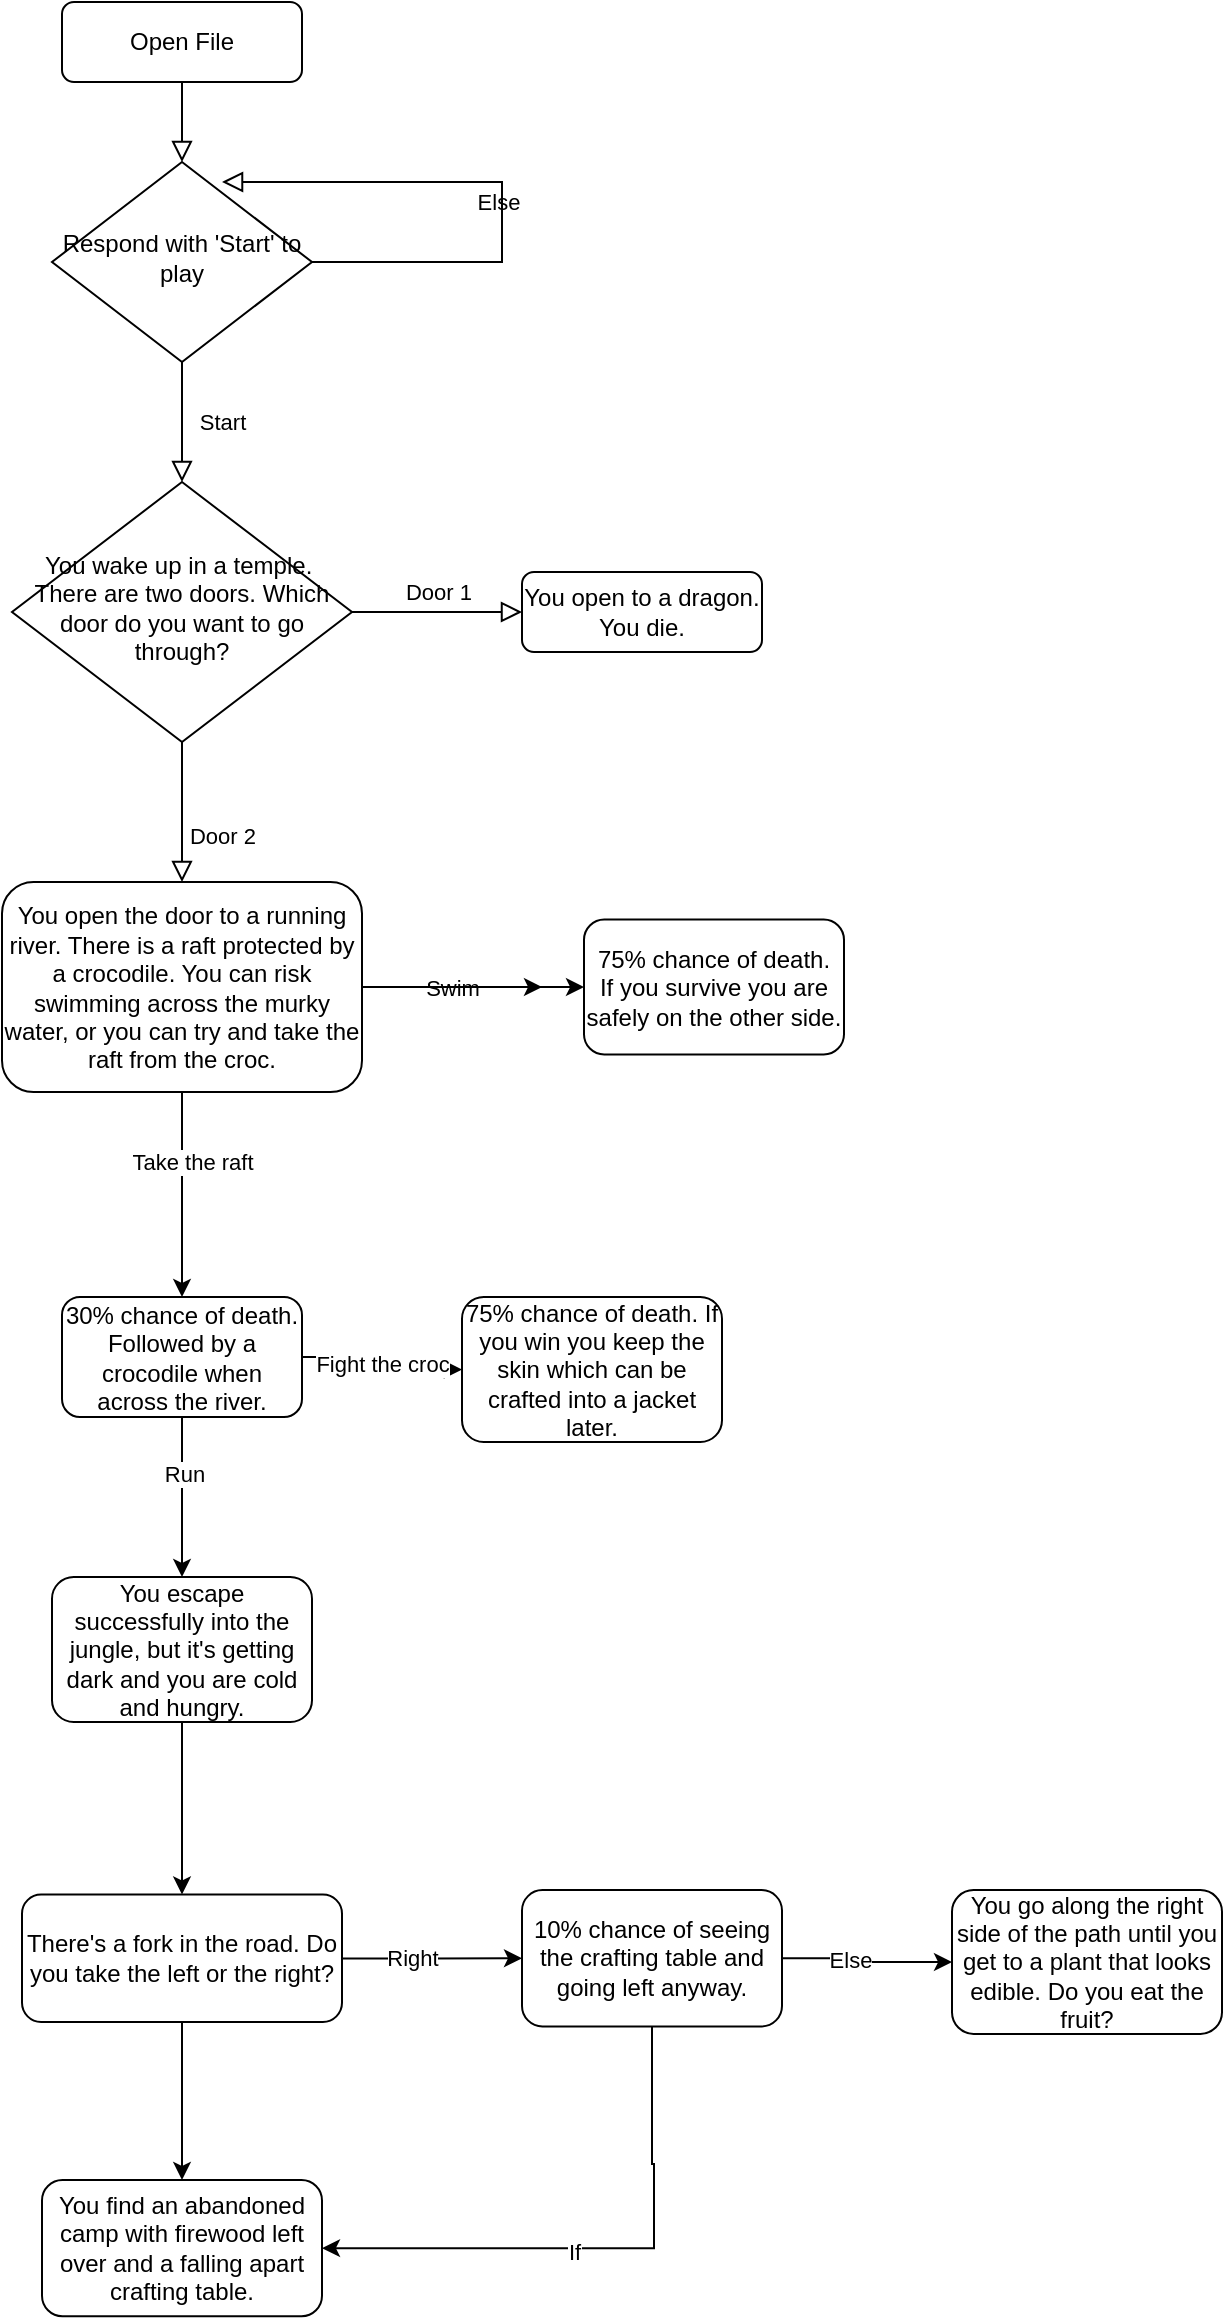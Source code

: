 <mxfile version="21.6.9" type="github">
  <diagram id="C5RBs43oDa-KdzZeNtuy" name="Page-1">
    <mxGraphModel dx="1434" dy="796" grid="1" gridSize="10" guides="1" tooltips="1" connect="1" arrows="1" fold="1" page="1" pageScale="1" pageWidth="827" pageHeight="1169" math="0" shadow="0">
      <root>
        <mxCell id="WIyWlLk6GJQsqaUBKTNV-0" />
        <mxCell id="WIyWlLk6GJQsqaUBKTNV-1" parent="WIyWlLk6GJQsqaUBKTNV-0" />
        <mxCell id="WIyWlLk6GJQsqaUBKTNV-2" value="" style="rounded=0;html=1;jettySize=auto;orthogonalLoop=1;fontSize=11;endArrow=block;endFill=0;endSize=8;strokeWidth=1;shadow=0;labelBackgroundColor=none;edgeStyle=orthogonalEdgeStyle;" parent="WIyWlLk6GJQsqaUBKTNV-1" source="WIyWlLk6GJQsqaUBKTNV-3" target="WIyWlLk6GJQsqaUBKTNV-6" edge="1">
          <mxGeometry relative="1" as="geometry" />
        </mxCell>
        <mxCell id="WIyWlLk6GJQsqaUBKTNV-3" value="Open File" style="rounded=1;whiteSpace=wrap;html=1;fontSize=12;glass=0;strokeWidth=1;shadow=0;" parent="WIyWlLk6GJQsqaUBKTNV-1" vertex="1">
          <mxGeometry x="160" y="80" width="120" height="40" as="geometry" />
        </mxCell>
        <mxCell id="WIyWlLk6GJQsqaUBKTNV-4" value="Start" style="rounded=0;html=1;jettySize=auto;orthogonalLoop=1;fontSize=11;endArrow=block;endFill=0;endSize=8;strokeWidth=1;shadow=0;labelBackgroundColor=none;edgeStyle=orthogonalEdgeStyle;" parent="WIyWlLk6GJQsqaUBKTNV-1" source="WIyWlLk6GJQsqaUBKTNV-6" target="WIyWlLk6GJQsqaUBKTNV-10" edge="1">
          <mxGeometry y="20" relative="1" as="geometry">
            <mxPoint as="offset" />
          </mxGeometry>
        </mxCell>
        <mxCell id="WIyWlLk6GJQsqaUBKTNV-5" value="Else" style="edgeStyle=orthogonalEdgeStyle;rounded=0;html=1;jettySize=auto;orthogonalLoop=1;fontSize=11;endArrow=block;endFill=0;endSize=8;strokeWidth=1;shadow=0;labelBackgroundColor=none;entryX=0.654;entryY=0.1;entryDx=0;entryDy=0;entryPerimeter=0;" parent="WIyWlLk6GJQsqaUBKTNV-1" source="WIyWlLk6GJQsqaUBKTNV-6" target="WIyWlLk6GJQsqaUBKTNV-6" edge="1">
          <mxGeometry y="10" relative="1" as="geometry">
            <mxPoint as="offset" />
            <mxPoint x="250" y="150" as="targetPoint" />
            <Array as="points">
              <mxPoint x="380" y="210" />
              <mxPoint x="380" y="170" />
            </Array>
          </mxGeometry>
        </mxCell>
        <mxCell id="WIyWlLk6GJQsqaUBKTNV-6" value="Respond with &#39;Start&#39; to play" style="rhombus;whiteSpace=wrap;html=1;shadow=0;fontFamily=Helvetica;fontSize=12;align=center;strokeWidth=1;spacing=6;spacingTop=-4;" parent="WIyWlLk6GJQsqaUBKTNV-1" vertex="1">
          <mxGeometry x="155" y="160" width="130" height="100" as="geometry" />
        </mxCell>
        <mxCell id="WIyWlLk6GJQsqaUBKTNV-8" value="Door 2" style="rounded=0;html=1;jettySize=auto;orthogonalLoop=1;fontSize=11;endArrow=block;endFill=0;endSize=8;strokeWidth=1;shadow=0;labelBackgroundColor=none;edgeStyle=orthogonalEdgeStyle;" parent="WIyWlLk6GJQsqaUBKTNV-1" source="WIyWlLk6GJQsqaUBKTNV-10" target="WIyWlLk6GJQsqaUBKTNV-11" edge="1">
          <mxGeometry x="0.333" y="20" relative="1" as="geometry">
            <mxPoint as="offset" />
          </mxGeometry>
        </mxCell>
        <mxCell id="WIyWlLk6GJQsqaUBKTNV-9" value="Door 1" style="edgeStyle=orthogonalEdgeStyle;rounded=0;html=1;jettySize=auto;orthogonalLoop=1;fontSize=11;endArrow=block;endFill=0;endSize=8;strokeWidth=1;shadow=0;labelBackgroundColor=none;" parent="WIyWlLk6GJQsqaUBKTNV-1" source="WIyWlLk6GJQsqaUBKTNV-10" target="WIyWlLk6GJQsqaUBKTNV-12" edge="1">
          <mxGeometry y="10" relative="1" as="geometry">
            <mxPoint as="offset" />
          </mxGeometry>
        </mxCell>
        <mxCell id="WIyWlLk6GJQsqaUBKTNV-10" value="You wake up in a temple.&amp;nbsp; There are two doors. Which door do you want to go through?" style="rhombus;whiteSpace=wrap;html=1;shadow=0;fontFamily=Helvetica;fontSize=12;align=center;strokeWidth=1;spacing=6;spacingTop=-4;" parent="WIyWlLk6GJQsqaUBKTNV-1" vertex="1">
          <mxGeometry x="135" y="320" width="170" height="130" as="geometry" />
        </mxCell>
        <mxCell id="CbEZ3sxUzoK_fMu7lVK1-1" value="Swim" style="edgeStyle=orthogonalEdgeStyle;rounded=0;orthogonalLoop=1;jettySize=auto;html=1;" edge="1" parent="WIyWlLk6GJQsqaUBKTNV-1" source="WIyWlLk6GJQsqaUBKTNV-11">
          <mxGeometry relative="1" as="geometry">
            <mxPoint x="400" y="572.5" as="targetPoint" />
          </mxGeometry>
        </mxCell>
        <mxCell id="CbEZ3sxUzoK_fMu7lVK1-3" value="" style="edgeStyle=orthogonalEdgeStyle;rounded=0;orthogonalLoop=1;jettySize=auto;html=1;" edge="1" parent="WIyWlLk6GJQsqaUBKTNV-1" source="WIyWlLk6GJQsqaUBKTNV-11" target="CbEZ3sxUzoK_fMu7lVK1-2">
          <mxGeometry relative="1" as="geometry" />
        </mxCell>
        <mxCell id="CbEZ3sxUzoK_fMu7lVK1-6" value="" style="edgeStyle=orthogonalEdgeStyle;rounded=0;orthogonalLoop=1;jettySize=auto;html=1;" edge="1" parent="WIyWlLk6GJQsqaUBKTNV-1" source="WIyWlLk6GJQsqaUBKTNV-11" target="CbEZ3sxUzoK_fMu7lVK1-5">
          <mxGeometry relative="1" as="geometry" />
        </mxCell>
        <mxCell id="CbEZ3sxUzoK_fMu7lVK1-9" value="Take the raft" style="edgeLabel;html=1;align=center;verticalAlign=middle;resizable=0;points=[];" vertex="1" connectable="0" parent="CbEZ3sxUzoK_fMu7lVK1-6">
          <mxGeometry x="-0.317" y="5" relative="1" as="geometry">
            <mxPoint as="offset" />
          </mxGeometry>
        </mxCell>
        <mxCell id="WIyWlLk6GJQsqaUBKTNV-11" value="You open the door to a running river. There is a raft protected by a crocodile. You can risk swimming across the murky water, or you can try and take the raft from the croc." style="rounded=1;whiteSpace=wrap;html=1;fontSize=12;glass=0;strokeWidth=1;shadow=0;" parent="WIyWlLk6GJQsqaUBKTNV-1" vertex="1">
          <mxGeometry x="130" y="520" width="180" height="105" as="geometry" />
        </mxCell>
        <mxCell id="WIyWlLk6GJQsqaUBKTNV-12" value="You open to a dragon. You die." style="rounded=1;whiteSpace=wrap;html=1;fontSize=12;glass=0;strokeWidth=1;shadow=0;" parent="WIyWlLk6GJQsqaUBKTNV-1" vertex="1">
          <mxGeometry x="390" y="365" width="120" height="40" as="geometry" />
        </mxCell>
        <mxCell id="CbEZ3sxUzoK_fMu7lVK1-2" value="75% chance of death.&lt;br&gt;If you survive you are safely on the other side." style="whiteSpace=wrap;html=1;rounded=1;glass=0;strokeWidth=1;shadow=0;" vertex="1" parent="WIyWlLk6GJQsqaUBKTNV-1">
          <mxGeometry x="421" y="538.75" width="130" height="67.5" as="geometry" />
        </mxCell>
        <mxCell id="CbEZ3sxUzoK_fMu7lVK1-8" value="Fight the croc" style="edgeStyle=orthogonalEdgeStyle;rounded=0;orthogonalLoop=1;jettySize=auto;html=1;" edge="1" parent="WIyWlLk6GJQsqaUBKTNV-1" source="CbEZ3sxUzoK_fMu7lVK1-5" target="CbEZ3sxUzoK_fMu7lVK1-7">
          <mxGeometry relative="1" as="geometry" />
        </mxCell>
        <mxCell id="CbEZ3sxUzoK_fMu7lVK1-11" value="" style="edgeStyle=orthogonalEdgeStyle;rounded=0;orthogonalLoop=1;jettySize=auto;html=1;" edge="1" parent="WIyWlLk6GJQsqaUBKTNV-1" source="CbEZ3sxUzoK_fMu7lVK1-5" target="CbEZ3sxUzoK_fMu7lVK1-10">
          <mxGeometry relative="1" as="geometry" />
        </mxCell>
        <mxCell id="CbEZ3sxUzoK_fMu7lVK1-12" value="Run" style="edgeLabel;html=1;align=center;verticalAlign=middle;resizable=0;points=[];" vertex="1" connectable="0" parent="CbEZ3sxUzoK_fMu7lVK1-11">
          <mxGeometry x="-0.287" y="1" relative="1" as="geometry">
            <mxPoint as="offset" />
          </mxGeometry>
        </mxCell>
        <mxCell id="CbEZ3sxUzoK_fMu7lVK1-5" value="30% chance of death. Followed by a crocodile when across the river." style="whiteSpace=wrap;html=1;rounded=1;glass=0;strokeWidth=1;shadow=0;" vertex="1" parent="WIyWlLk6GJQsqaUBKTNV-1">
          <mxGeometry x="160" y="727.5" width="120" height="60" as="geometry" />
        </mxCell>
        <mxCell id="CbEZ3sxUzoK_fMu7lVK1-7" value="75% chance of death. If you win you keep the skin which can be crafted into a jacket later." style="whiteSpace=wrap;html=1;rounded=1;glass=0;strokeWidth=1;shadow=0;" vertex="1" parent="WIyWlLk6GJQsqaUBKTNV-1">
          <mxGeometry x="360" y="727.5" width="130" height="72.5" as="geometry" />
        </mxCell>
        <mxCell id="CbEZ3sxUzoK_fMu7lVK1-14" value="" style="edgeStyle=orthogonalEdgeStyle;rounded=0;orthogonalLoop=1;jettySize=auto;html=1;" edge="1" parent="WIyWlLk6GJQsqaUBKTNV-1" source="CbEZ3sxUzoK_fMu7lVK1-10" target="CbEZ3sxUzoK_fMu7lVK1-13">
          <mxGeometry relative="1" as="geometry" />
        </mxCell>
        <mxCell id="CbEZ3sxUzoK_fMu7lVK1-10" value="You escape successfully into the jungle, but it&#39;s getting dark and you are cold and hungry." style="whiteSpace=wrap;html=1;rounded=1;glass=0;strokeWidth=1;shadow=0;" vertex="1" parent="WIyWlLk6GJQsqaUBKTNV-1">
          <mxGeometry x="155" y="867.5" width="130" height="72.5" as="geometry" />
        </mxCell>
        <mxCell id="CbEZ3sxUzoK_fMu7lVK1-16" value="" style="edgeStyle=orthogonalEdgeStyle;rounded=0;orthogonalLoop=1;jettySize=auto;html=1;" edge="1" parent="WIyWlLk6GJQsqaUBKTNV-1" source="CbEZ3sxUzoK_fMu7lVK1-13" target="CbEZ3sxUzoK_fMu7lVK1-15">
          <mxGeometry relative="1" as="geometry" />
        </mxCell>
        <mxCell id="CbEZ3sxUzoK_fMu7lVK1-17" value="Right" style="edgeLabel;html=1;align=center;verticalAlign=middle;resizable=0;points=[];" vertex="1" connectable="0" parent="CbEZ3sxUzoK_fMu7lVK1-16">
          <mxGeometry x="-0.222" relative="1" as="geometry">
            <mxPoint as="offset" />
          </mxGeometry>
        </mxCell>
        <mxCell id="CbEZ3sxUzoK_fMu7lVK1-21" value="" style="edgeStyle=orthogonalEdgeStyle;rounded=0;orthogonalLoop=1;jettySize=auto;html=1;" edge="1" parent="WIyWlLk6GJQsqaUBKTNV-1" source="CbEZ3sxUzoK_fMu7lVK1-13" target="CbEZ3sxUzoK_fMu7lVK1-20">
          <mxGeometry relative="1" as="geometry" />
        </mxCell>
        <mxCell id="CbEZ3sxUzoK_fMu7lVK1-13" value="There&#39;s a fork in the road. Do you take the left or the right?" style="whiteSpace=wrap;html=1;rounded=1;glass=0;strokeWidth=1;shadow=0;" vertex="1" parent="WIyWlLk6GJQsqaUBKTNV-1">
          <mxGeometry x="140" y="1026.25" width="160" height="63.75" as="geometry" />
        </mxCell>
        <mxCell id="CbEZ3sxUzoK_fMu7lVK1-19" value="" style="edgeStyle=orthogonalEdgeStyle;rounded=0;orthogonalLoop=1;jettySize=auto;html=1;" edge="1" parent="WIyWlLk6GJQsqaUBKTNV-1" source="CbEZ3sxUzoK_fMu7lVK1-15" target="CbEZ3sxUzoK_fMu7lVK1-18">
          <mxGeometry relative="1" as="geometry" />
        </mxCell>
        <mxCell id="CbEZ3sxUzoK_fMu7lVK1-23" value="Else" style="edgeLabel;html=1;align=center;verticalAlign=middle;resizable=0;points=[];" vertex="1" connectable="0" parent="CbEZ3sxUzoK_fMu7lVK1-19">
          <mxGeometry x="-0.217" y="-1" relative="1" as="geometry">
            <mxPoint as="offset" />
          </mxGeometry>
        </mxCell>
        <mxCell id="CbEZ3sxUzoK_fMu7lVK1-22" style="edgeStyle=orthogonalEdgeStyle;rounded=0;orthogonalLoop=1;jettySize=auto;html=1;entryX=1;entryY=0.5;entryDx=0;entryDy=0;" edge="1" parent="WIyWlLk6GJQsqaUBKTNV-1" source="CbEZ3sxUzoK_fMu7lVK1-15" target="CbEZ3sxUzoK_fMu7lVK1-20">
          <mxGeometry relative="1" as="geometry">
            <mxPoint x="455" y="1230" as="targetPoint" />
            <Array as="points">
              <mxPoint x="455" y="1161" />
              <mxPoint x="456" y="1161" />
              <mxPoint x="456" y="1203" />
            </Array>
          </mxGeometry>
        </mxCell>
        <mxCell id="CbEZ3sxUzoK_fMu7lVK1-24" value="If" style="edgeLabel;html=1;align=center;verticalAlign=middle;resizable=0;points=[];" vertex="1" connectable="0" parent="CbEZ3sxUzoK_fMu7lVK1-22">
          <mxGeometry x="0.093" y="2" relative="1" as="geometry">
            <mxPoint as="offset" />
          </mxGeometry>
        </mxCell>
        <mxCell id="CbEZ3sxUzoK_fMu7lVK1-15" value="10% chance of seeing the crafting table and going left anyway." style="whiteSpace=wrap;html=1;rounded=1;glass=0;strokeWidth=1;shadow=0;" vertex="1" parent="WIyWlLk6GJQsqaUBKTNV-1">
          <mxGeometry x="390" y="1024.06" width="130" height="68.13" as="geometry" />
        </mxCell>
        <mxCell id="CbEZ3sxUzoK_fMu7lVK1-18" value="You go along the right side of the path until you get to a plant that looks edible. Do you eat the fruit?" style="whiteSpace=wrap;html=1;rounded=1;glass=0;strokeWidth=1;shadow=0;" vertex="1" parent="WIyWlLk6GJQsqaUBKTNV-1">
          <mxGeometry x="605" y="1024.06" width="135" height="71.88" as="geometry" />
        </mxCell>
        <mxCell id="CbEZ3sxUzoK_fMu7lVK1-20" value="You find an abandoned camp with firewood left over and a falling apart crafting table." style="whiteSpace=wrap;html=1;rounded=1;glass=0;strokeWidth=1;shadow=0;" vertex="1" parent="WIyWlLk6GJQsqaUBKTNV-1">
          <mxGeometry x="150" y="1169" width="140" height="68.13" as="geometry" />
        </mxCell>
      </root>
    </mxGraphModel>
  </diagram>
</mxfile>

